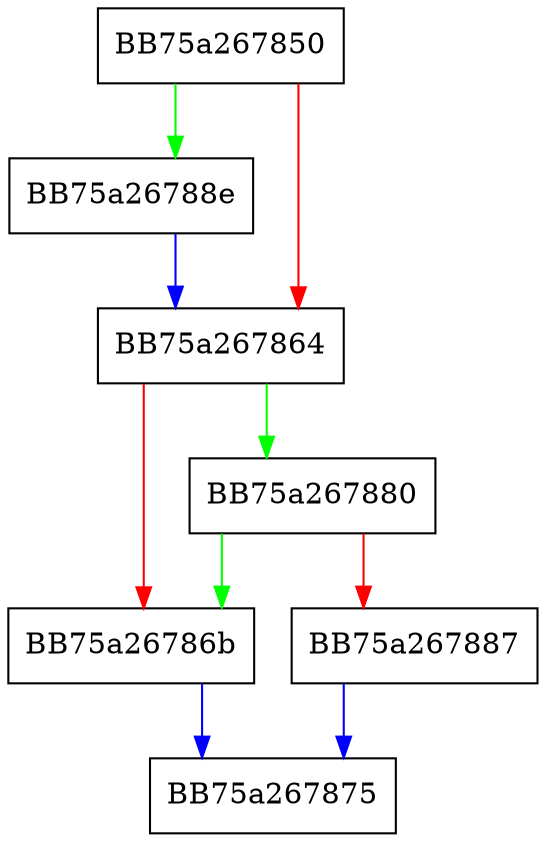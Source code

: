 digraph update {
  node [shape="box"];
  graph [splines=ortho];
  BB75a267850 -> BB75a26788e [color="green"];
  BB75a267850 -> BB75a267864 [color="red"];
  BB75a267864 -> BB75a267880 [color="green"];
  BB75a267864 -> BB75a26786b [color="red"];
  BB75a26786b -> BB75a267875 [color="blue"];
  BB75a267880 -> BB75a26786b [color="green"];
  BB75a267880 -> BB75a267887 [color="red"];
  BB75a267887 -> BB75a267875 [color="blue"];
  BB75a26788e -> BB75a267864 [color="blue"];
}